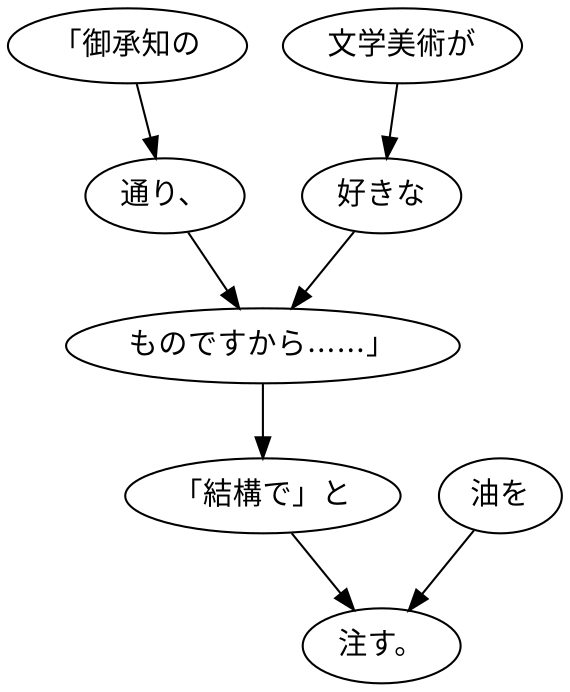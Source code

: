 digraph graph801 {
	node0 [label="「御承知の"];
	node1 [label="通り、"];
	node2 [label="文学美術が"];
	node3 [label="好きな"];
	node4 [label="ものですから……」"];
	node5 [label="「結構で」と"];
	node6 [label="油を"];
	node7 [label="注す。"];
	node0 -> node1;
	node1 -> node4;
	node2 -> node3;
	node3 -> node4;
	node4 -> node5;
	node5 -> node7;
	node6 -> node7;
}
